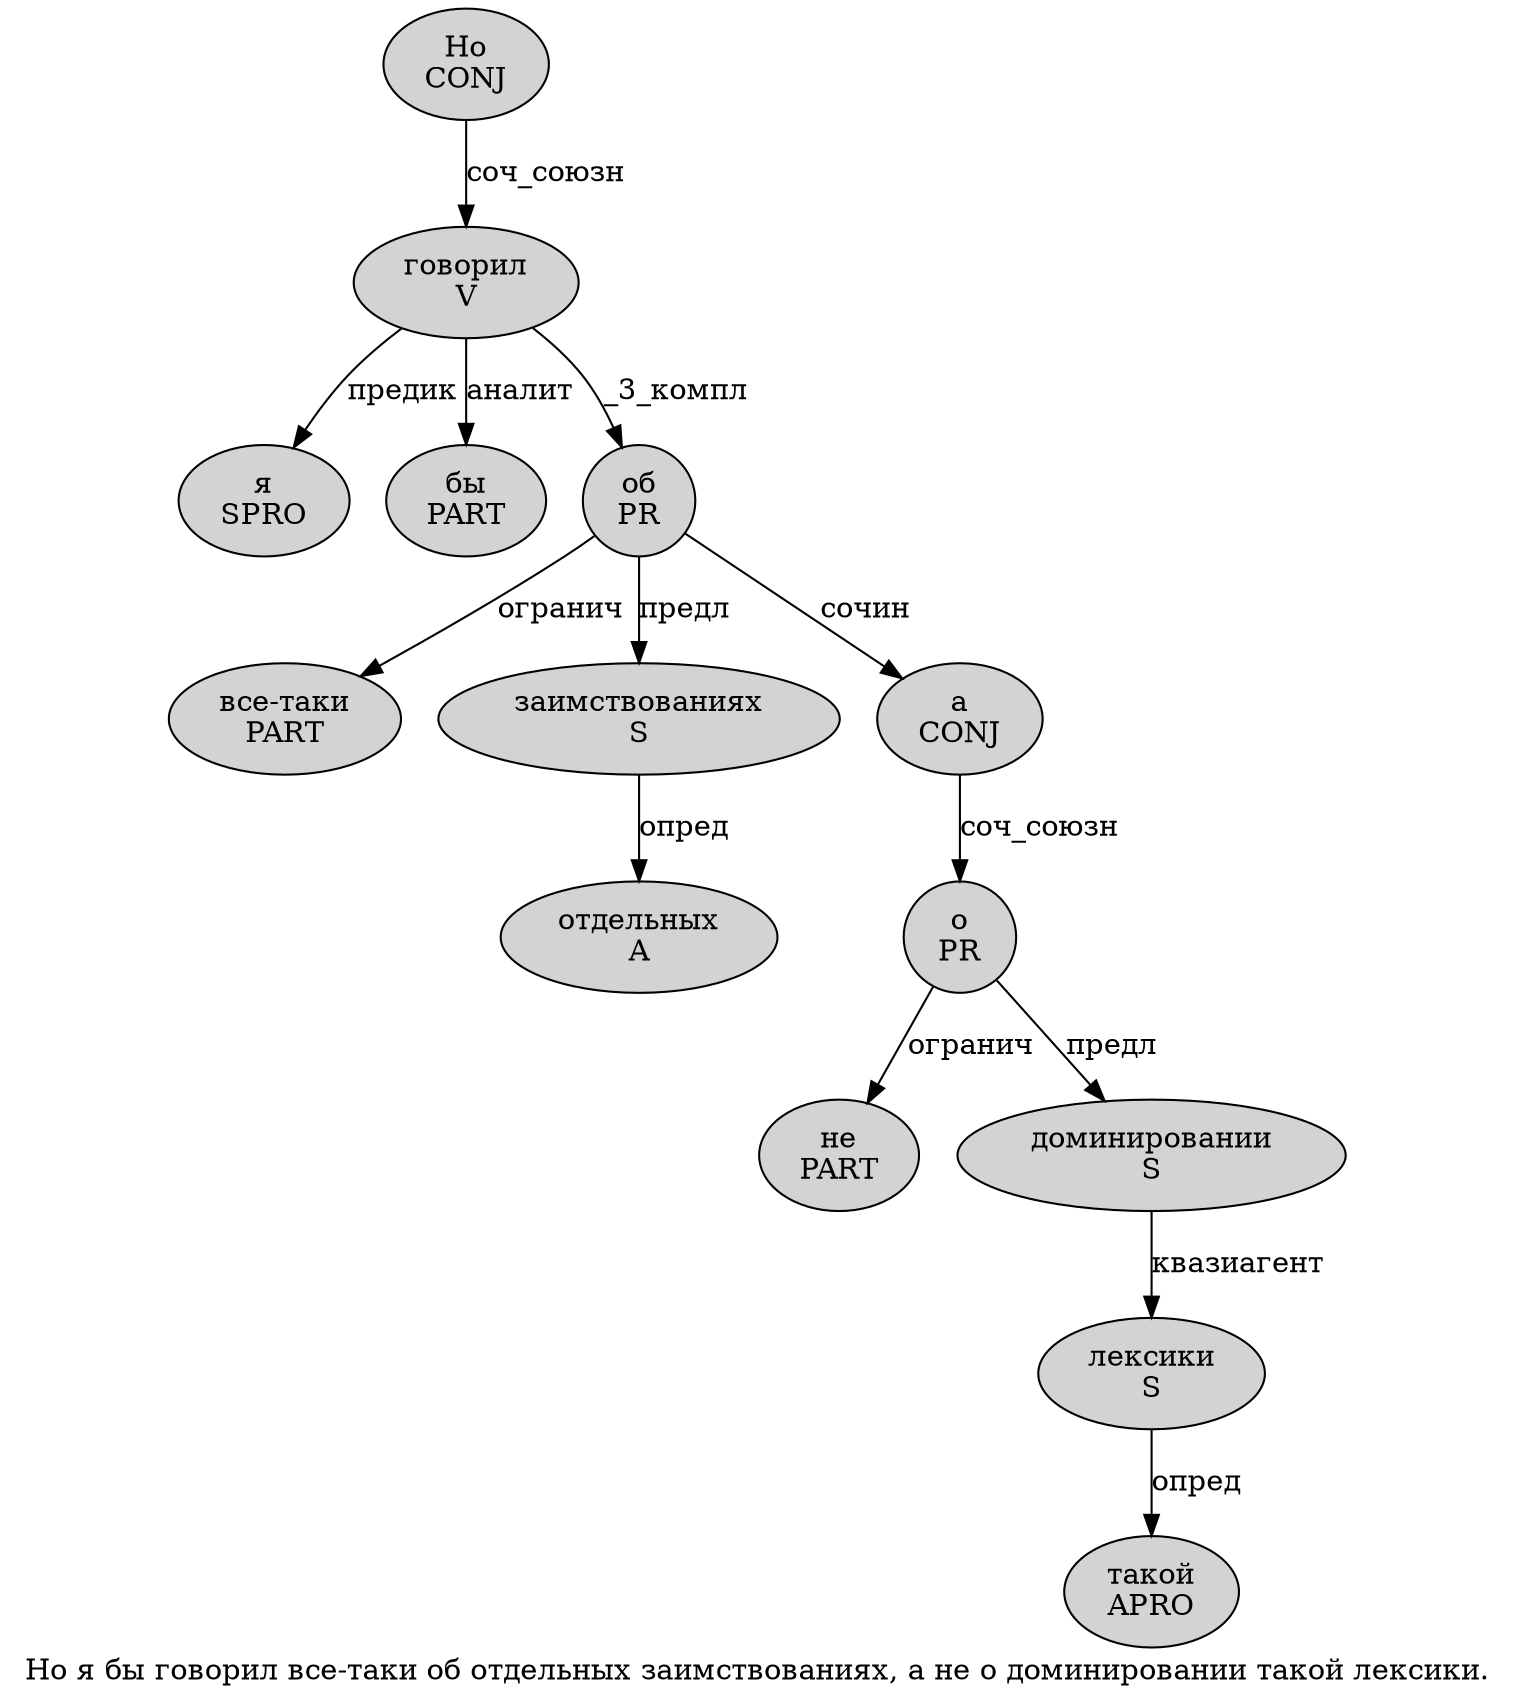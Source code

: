 digraph SENTENCE_278 {
	graph [label="Но я бы говорил все-таки об отдельных заимствованиях, а не о доминировании такой лексики."]
	node [style=filled]
		0 [label="Но
CONJ" color="" fillcolor=lightgray penwidth=1 shape=ellipse]
		1 [label="я
SPRO" color="" fillcolor=lightgray penwidth=1 shape=ellipse]
		2 [label="бы
PART" color="" fillcolor=lightgray penwidth=1 shape=ellipse]
		3 [label="говорил
V" color="" fillcolor=lightgray penwidth=1 shape=ellipse]
		4 [label="все-таки
PART" color="" fillcolor=lightgray penwidth=1 shape=ellipse]
		5 [label="об
PR" color="" fillcolor=lightgray penwidth=1 shape=ellipse]
		6 [label="отдельных
A" color="" fillcolor=lightgray penwidth=1 shape=ellipse]
		7 [label="заимствованиях
S" color="" fillcolor=lightgray penwidth=1 shape=ellipse]
		9 [label="а
CONJ" color="" fillcolor=lightgray penwidth=1 shape=ellipse]
		10 [label="не
PART" color="" fillcolor=lightgray penwidth=1 shape=ellipse]
		11 [label="о
PR" color="" fillcolor=lightgray penwidth=1 shape=ellipse]
		12 [label="доминировании
S" color="" fillcolor=lightgray penwidth=1 shape=ellipse]
		13 [label="такой
APRO" color="" fillcolor=lightgray penwidth=1 shape=ellipse]
		14 [label="лексики
S" color="" fillcolor=lightgray penwidth=1 shape=ellipse]
			0 -> 3 [label="соч_союзн"]
			11 -> 10 [label="огранич"]
			11 -> 12 [label="предл"]
			12 -> 14 [label="квазиагент"]
			9 -> 11 [label="соч_союзн"]
			7 -> 6 [label="опред"]
			3 -> 1 [label="предик"]
			3 -> 2 [label="аналит"]
			3 -> 5 [label="_3_компл"]
			14 -> 13 [label="опред"]
			5 -> 4 [label="огранич"]
			5 -> 7 [label="предл"]
			5 -> 9 [label="сочин"]
}